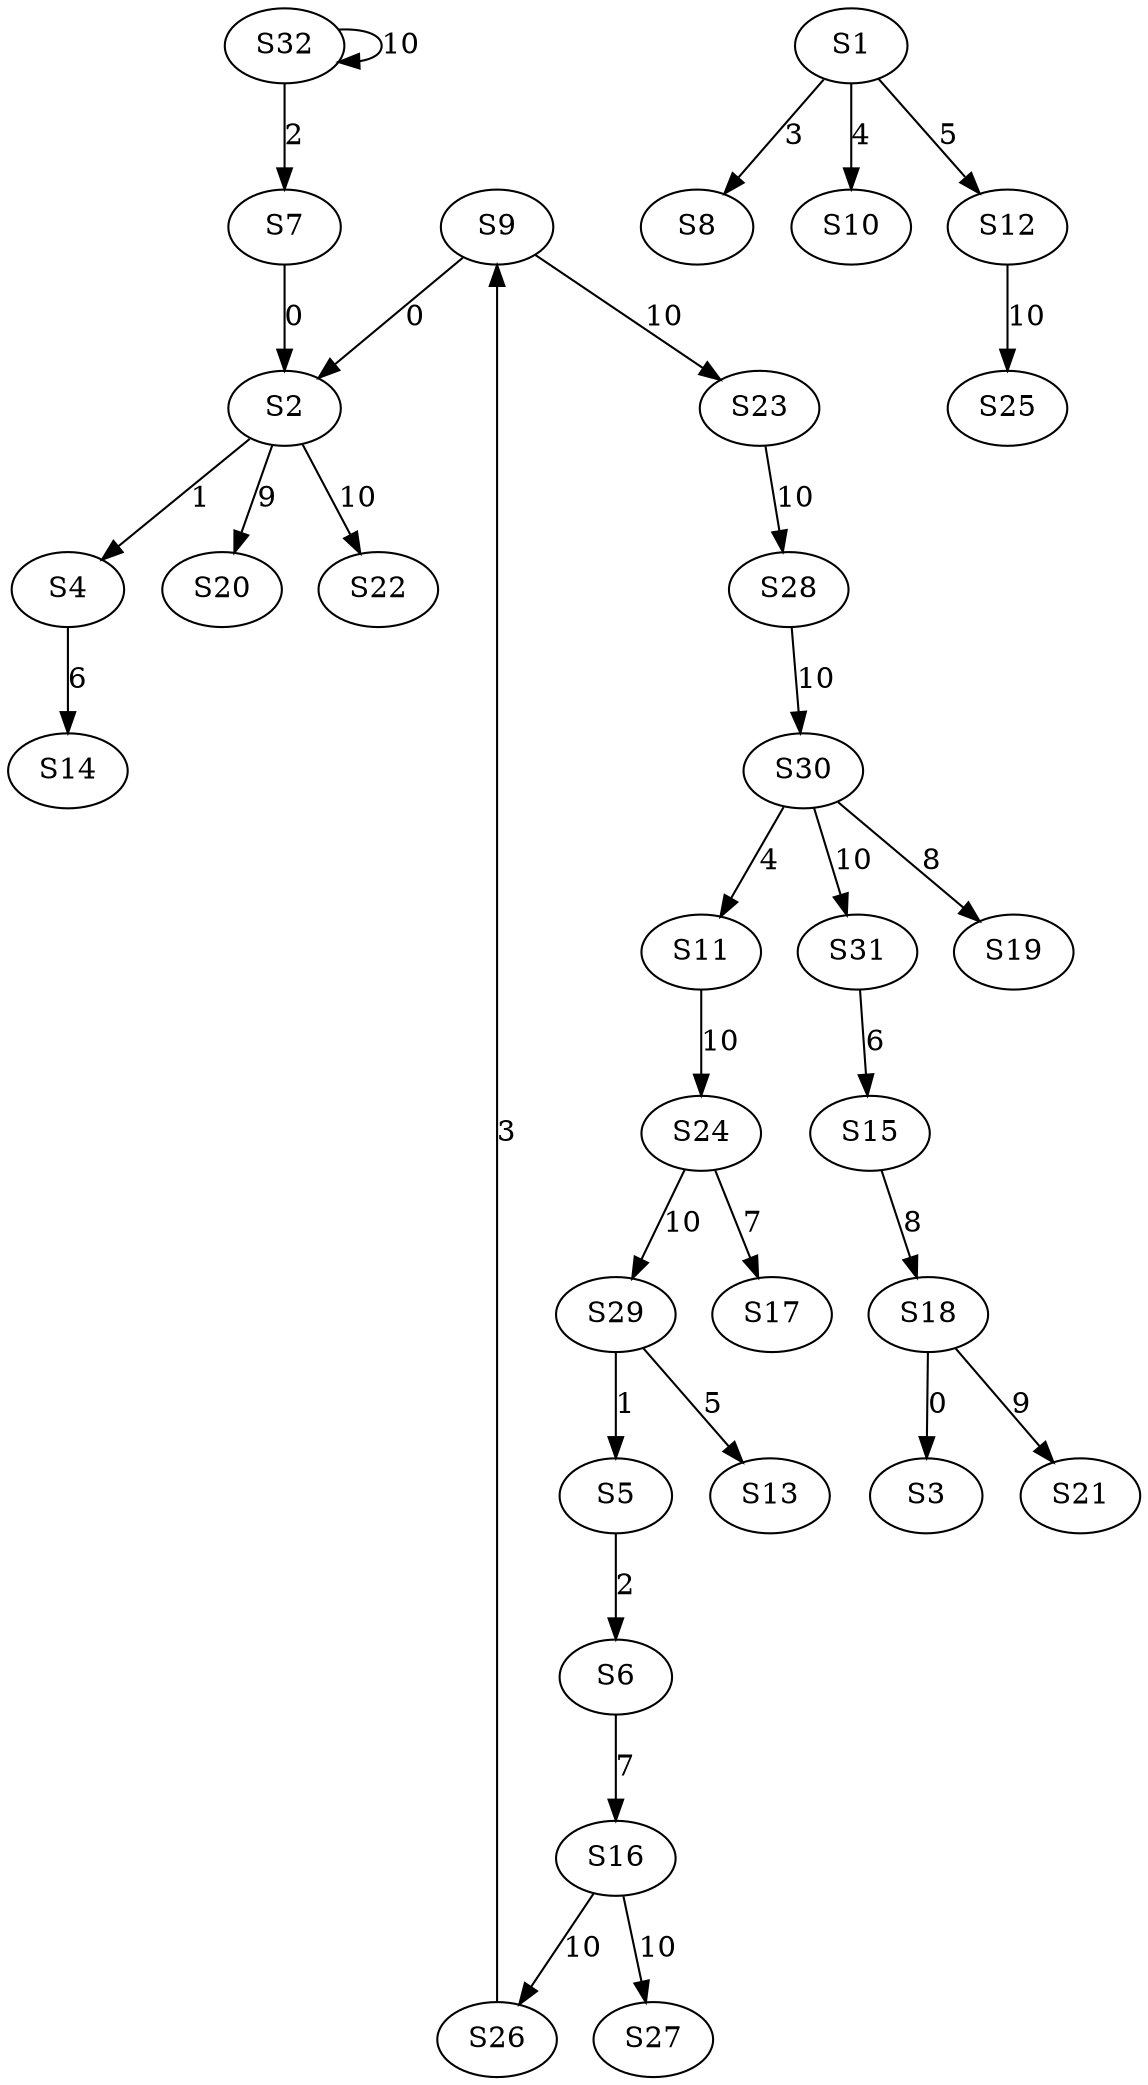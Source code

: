 strict digraph {
	S7 -> S2 [ label = 0 ];
	S18 -> S3 [ label = 0 ];
	S2 -> S4 [ label = 1 ];
	S29 -> S5 [ label = 1 ];
	S5 -> S6 [ label = 2 ];
	S32 -> S7 [ label = 2 ];
	S1 -> S8 [ label = 3 ];
	S26 -> S9 [ label = 3 ];
	S1 -> S10 [ label = 4 ];
	S30 -> S11 [ label = 4 ];
	S1 -> S12 [ label = 5 ];
	S29 -> S13 [ label = 5 ];
	S4 -> S14 [ label = 6 ];
	S31 -> S15 [ label = 6 ];
	S6 -> S16 [ label = 7 ];
	S24 -> S17 [ label = 7 ];
	S15 -> S18 [ label = 8 ];
	S30 -> S19 [ label = 8 ];
	S2 -> S20 [ label = 9 ];
	S18 -> S21 [ label = 9 ];
	S2 -> S22 [ label = 10 ];
	S9 -> S23 [ label = 10 ];
	S11 -> S24 [ label = 10 ];
	S12 -> S25 [ label = 10 ];
	S16 -> S26 [ label = 10 ];
	S16 -> S27 [ label = 10 ];
	S23 -> S28 [ label = 10 ];
	S24 -> S29 [ label = 10 ];
	S28 -> S30 [ label = 10 ];
	S30 -> S31 [ label = 10 ];
	S32 -> S32 [ label = 10 ];
	S9 -> S2 [ label = 0 ];
}